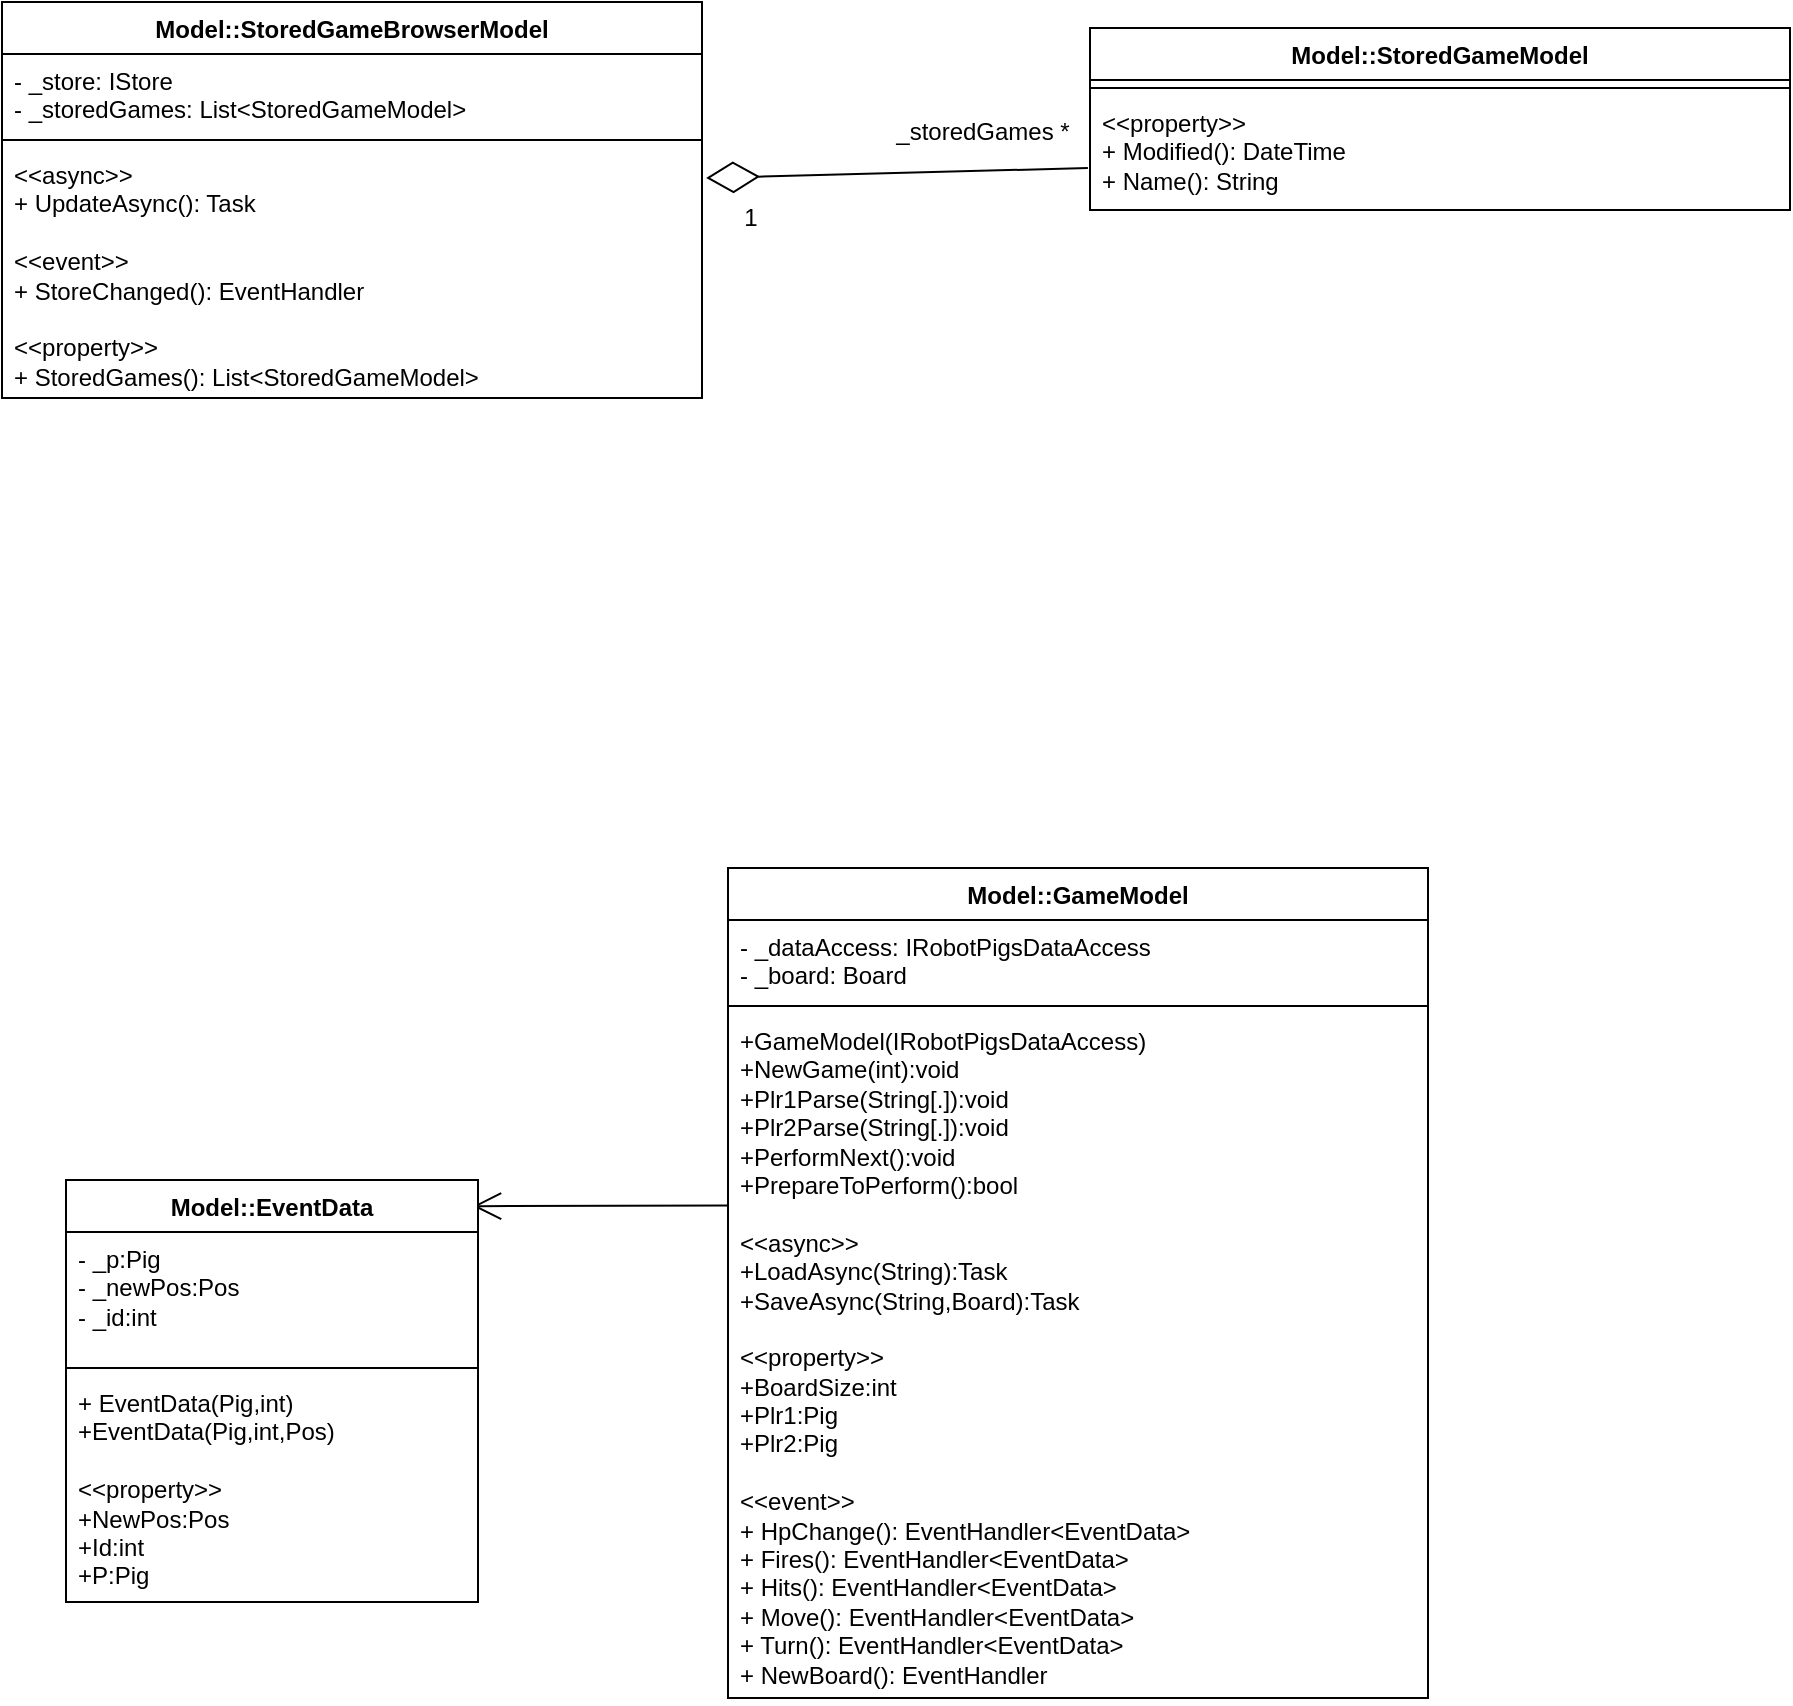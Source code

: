 <mxfile version="22.1.5" type="device">
  <diagram id="C5RBs43oDa-KdzZeNtuy" name="Page-1">
    <mxGraphModel dx="682" dy="733" grid="0" gridSize="10" guides="1" tooltips="1" connect="1" arrows="1" fold="1" page="1" pageScale="1" pageWidth="827" pageHeight="1169" math="0" shadow="0">
      <root>
        <mxCell id="WIyWlLk6GJQsqaUBKTNV-0" />
        <mxCell id="WIyWlLk6GJQsqaUBKTNV-1" parent="WIyWlLk6GJQsqaUBKTNV-0" />
        <mxCell id="380VDxpQ8Sr3hK74BQXG-98" value="Model::GameModel" style="swimlane;fontStyle=1;align=center;verticalAlign=top;childLayout=stackLayout;horizontal=1;startSize=26;horizontalStack=0;resizeParent=1;resizeParentMax=0;resizeLast=0;collapsible=1;marginBottom=0;whiteSpace=wrap;html=1;" parent="WIyWlLk6GJQsqaUBKTNV-1" vertex="1">
          <mxGeometry x="381" y="527" width="350" height="415" as="geometry" />
        </mxCell>
        <mxCell id="380VDxpQ8Sr3hK74BQXG-99" value="&lt;div&gt;- _dataAccess: IRobotPigsDataAccess&lt;/div&gt;&lt;div&gt;- _board: Board&lt;/div&gt;&lt;div&gt;&lt;br&gt;&lt;/div&gt;" style="text;strokeColor=none;fillColor=none;align=left;verticalAlign=top;spacingLeft=4;spacingRight=4;overflow=hidden;rotatable=0;points=[[0,0.5],[1,0.5]];portConstraint=eastwest;whiteSpace=wrap;html=1;" parent="380VDxpQ8Sr3hK74BQXG-98" vertex="1">
          <mxGeometry y="26" width="350" height="39" as="geometry" />
        </mxCell>
        <mxCell id="380VDxpQ8Sr3hK74BQXG-100" value="" style="line;strokeWidth=1;fillColor=none;align=left;verticalAlign=middle;spacingTop=-1;spacingLeft=3;spacingRight=3;rotatable=0;labelPosition=right;points=[];portConstraint=eastwest;strokeColor=inherit;" parent="380VDxpQ8Sr3hK74BQXG-98" vertex="1">
          <mxGeometry y="65" width="350" height="8" as="geometry" />
        </mxCell>
        <mxCell id="380VDxpQ8Sr3hK74BQXG-101" value="&lt;div&gt;+GameModel(IRobotPigsDataAccess)&lt;/div&gt;&lt;div&gt;+NewGame(int):void&lt;/div&gt;&lt;div&gt;+Plr1Parse(String[.]):void&lt;/div&gt;&lt;div&gt;+Plr2Parse(String[.]):void&lt;/div&gt;&lt;div&gt;+PerformNext():void&lt;/div&gt;&lt;div&gt;+PrepareToPerform():bool&lt;/div&gt;&lt;div&gt;&lt;br&gt;&lt;/div&gt;&lt;div&gt;&amp;lt;&amp;lt;async&amp;gt;&amp;gt;&lt;/div&gt;&lt;div&gt;&lt;div&gt;+LoadAsync(String):Task&lt;/div&gt;+SaveAsync(String,Board):Task&lt;/div&gt;&lt;div&gt;&lt;br&gt;&lt;/div&gt;&lt;div&gt;&amp;lt;&amp;lt;property&amp;gt;&amp;gt;&lt;/div&gt;&lt;div&gt;+BoardSize:int&lt;/div&gt;&lt;div&gt;+Plr1:Pig&lt;/div&gt;&lt;div&gt;+Plr2:Pig&lt;/div&gt;&lt;div&gt;&lt;br&gt;&lt;/div&gt;&lt;div&gt;&amp;lt;&amp;lt;event&amp;gt;&amp;gt;&lt;/div&gt;&lt;div&gt;+ HpChange(): EventHandler&amp;lt;EventData&amp;gt;&lt;/div&gt;&lt;div&gt;+ Fires(): EventHandler&amp;lt;EventData&amp;gt;&lt;/div&gt;&lt;div&gt;+ Hits(): EventHandler&amp;lt;EventData&amp;gt;&lt;/div&gt;&lt;div&gt;+ Move(): EventHandler&amp;lt;EventData&amp;gt;&lt;/div&gt;&lt;div&gt;+ Turn(): EventHandler&amp;lt;EventData&amp;gt;&lt;/div&gt;&lt;div&gt;+ NewBoard(): EventHandler&lt;/div&gt;" style="text;strokeColor=none;fillColor=none;align=left;verticalAlign=top;spacingLeft=4;spacingRight=4;overflow=hidden;rotatable=0;points=[[0,0.5],[1,0.5]];portConstraint=eastwest;whiteSpace=wrap;html=1;" parent="380VDxpQ8Sr3hK74BQXG-98" vertex="1">
          <mxGeometry y="73" width="350" height="342" as="geometry" />
        </mxCell>
        <mxCell id="380VDxpQ8Sr3hK74BQXG-110" value="" style="endArrow=open;endFill=1;endSize=12;html=1;rounded=0;exitX=0.001;exitY=0.28;exitDx=0;exitDy=0;exitPerimeter=0;entryX=0.988;entryY=0.062;entryDx=0;entryDy=0;entryPerimeter=0;" parent="WIyWlLk6GJQsqaUBKTNV-1" source="380VDxpQ8Sr3hK74BQXG-101" target="380VDxpQ8Sr3hK74BQXG-120" edge="1">
          <mxGeometry width="160" relative="1" as="geometry">
            <mxPoint x="1024" y="194" as="sourcePoint" />
            <mxPoint x="279" y="721" as="targetPoint" />
            <Array as="points" />
          </mxGeometry>
        </mxCell>
        <mxCell id="380VDxpQ8Sr3hK74BQXG-120" value="Model::EventData" style="swimlane;fontStyle=1;align=center;verticalAlign=top;childLayout=stackLayout;horizontal=1;startSize=26;horizontalStack=0;resizeParent=1;resizeParentMax=0;resizeLast=0;collapsible=1;marginBottom=0;whiteSpace=wrap;html=1;" parent="WIyWlLk6GJQsqaUBKTNV-1" vertex="1">
          <mxGeometry x="50" y="683" width="206" height="211" as="geometry" />
        </mxCell>
        <mxCell id="380VDxpQ8Sr3hK74BQXG-121" value="&lt;div&gt;- _p:Pig&lt;/div&gt;&lt;div&gt;- _newPos:Pos&lt;/div&gt;&lt;div&gt;- _id:int&lt;/div&gt;&lt;div&gt;&lt;br&gt;&lt;/div&gt;" style="text;strokeColor=none;fillColor=none;align=left;verticalAlign=top;spacingLeft=4;spacingRight=4;overflow=hidden;rotatable=0;points=[[0,0.5],[1,0.5]];portConstraint=eastwest;whiteSpace=wrap;html=1;" parent="380VDxpQ8Sr3hK74BQXG-120" vertex="1">
          <mxGeometry y="26" width="206" height="64" as="geometry" />
        </mxCell>
        <mxCell id="380VDxpQ8Sr3hK74BQXG-122" value="" style="line;strokeWidth=1;fillColor=none;align=left;verticalAlign=middle;spacingTop=-1;spacingLeft=3;spacingRight=3;rotatable=0;labelPosition=right;points=[];portConstraint=eastwest;strokeColor=inherit;" parent="380VDxpQ8Sr3hK74BQXG-120" vertex="1">
          <mxGeometry y="90" width="206" height="8" as="geometry" />
        </mxCell>
        <mxCell id="380VDxpQ8Sr3hK74BQXG-123" value="&lt;div&gt;+ EventData(Pig,int)&lt;/div&gt;&lt;div&gt;+EventData(Pig,int,Pos)&lt;/div&gt;&lt;div&gt;&lt;br&gt;&lt;/div&gt;&lt;div&gt;&amp;lt;&amp;lt;property&amp;gt;&amp;gt;&lt;/div&gt;&lt;div&gt;+NewPos:Pos&lt;/div&gt;&lt;div&gt;+Id:int&lt;/div&gt;&lt;div&gt;+P:Pig&lt;br&gt;&lt;/div&gt;" style="text;strokeColor=none;fillColor=none;align=left;verticalAlign=top;spacingLeft=4;spacingRight=4;overflow=hidden;rotatable=0;points=[[0,0.5],[1,0.5]];portConstraint=eastwest;whiteSpace=wrap;html=1;" parent="380VDxpQ8Sr3hK74BQXG-120" vertex="1">
          <mxGeometry y="98" width="206" height="113" as="geometry" />
        </mxCell>
        <mxCell id="VlgEMHUf0a1wPmysO5nI-5" value="Model::StoredGameBrowserModel" style="swimlane;fontStyle=1;align=center;verticalAlign=top;childLayout=stackLayout;horizontal=1;startSize=26;horizontalStack=0;resizeParent=1;resizeParentMax=0;resizeLast=0;collapsible=1;marginBottom=0;whiteSpace=wrap;html=1;" vertex="1" parent="WIyWlLk6GJQsqaUBKTNV-1">
          <mxGeometry x="18" y="94" width="350" height="198" as="geometry" />
        </mxCell>
        <mxCell id="VlgEMHUf0a1wPmysO5nI-6" value="&lt;div&gt;- _store: IStore&lt;/div&gt;&lt;div&gt;- _storedGames: List&amp;lt;StoredGameModel&amp;gt;&lt;br&gt;&lt;/div&gt;" style="text;strokeColor=none;fillColor=none;align=left;verticalAlign=top;spacingLeft=4;spacingRight=4;overflow=hidden;rotatable=0;points=[[0,0.5],[1,0.5]];portConstraint=eastwest;whiteSpace=wrap;html=1;" vertex="1" parent="VlgEMHUf0a1wPmysO5nI-5">
          <mxGeometry y="26" width="350" height="39" as="geometry" />
        </mxCell>
        <mxCell id="VlgEMHUf0a1wPmysO5nI-7" value="" style="line;strokeWidth=1;fillColor=none;align=left;verticalAlign=middle;spacingTop=-1;spacingLeft=3;spacingRight=3;rotatable=0;labelPosition=right;points=[];portConstraint=eastwest;strokeColor=inherit;" vertex="1" parent="VlgEMHUf0a1wPmysO5nI-5">
          <mxGeometry y="65" width="350" height="8" as="geometry" />
        </mxCell>
        <mxCell id="VlgEMHUf0a1wPmysO5nI-8" value="&lt;div&gt;&amp;lt;&amp;lt;async&amp;gt;&amp;gt;&lt;/div&gt;&lt;div&gt;+ UpdateAsync(): Task&lt;/div&gt;&lt;div&gt;&lt;br&gt;&lt;/div&gt;&lt;div&gt;&amp;lt;&amp;lt;event&amp;gt;&amp;gt;&lt;/div&gt;&lt;div&gt;+ StoreChanged(): EventHandler&lt;/div&gt;&lt;div&gt;&lt;br&gt;&lt;/div&gt;&lt;div&gt;&amp;lt;&amp;lt;property&amp;gt;&amp;gt;&lt;/div&gt;&lt;div&gt;+ StoredGames(): List&amp;lt;StoredGameModel&amp;gt;&lt;br&gt;&lt;/div&gt;" style="text;strokeColor=none;fillColor=none;align=left;verticalAlign=top;spacingLeft=4;spacingRight=4;overflow=hidden;rotatable=0;points=[[0,0.5],[1,0.5]];portConstraint=eastwest;whiteSpace=wrap;html=1;" vertex="1" parent="VlgEMHUf0a1wPmysO5nI-5">
          <mxGeometry y="73" width="350" height="125" as="geometry" />
        </mxCell>
        <mxCell id="VlgEMHUf0a1wPmysO5nI-9" value="Model::StoredGameModel" style="swimlane;fontStyle=1;align=center;verticalAlign=top;childLayout=stackLayout;horizontal=1;startSize=26;horizontalStack=0;resizeParent=1;resizeParentMax=0;resizeLast=0;collapsible=1;marginBottom=0;whiteSpace=wrap;html=1;" vertex="1" parent="WIyWlLk6GJQsqaUBKTNV-1">
          <mxGeometry x="562" y="107" width="350" height="91" as="geometry" />
        </mxCell>
        <mxCell id="VlgEMHUf0a1wPmysO5nI-11" value="" style="line;strokeWidth=1;fillColor=none;align=left;verticalAlign=middle;spacingTop=-1;spacingLeft=3;spacingRight=3;rotatable=0;labelPosition=right;points=[];portConstraint=eastwest;strokeColor=inherit;" vertex="1" parent="VlgEMHUf0a1wPmysO5nI-9">
          <mxGeometry y="26" width="350" height="8" as="geometry" />
        </mxCell>
        <mxCell id="VlgEMHUf0a1wPmysO5nI-12" value="&lt;div&gt;&amp;lt;&amp;lt;property&amp;gt;&amp;gt;&lt;/div&gt;&lt;div&gt;+ Modified(): DateTime&lt;/div&gt;&lt;div&gt;+ Name(): String&lt;br&gt;&lt;/div&gt;" style="text;strokeColor=none;fillColor=none;align=left;verticalAlign=top;spacingLeft=4;spacingRight=4;overflow=hidden;rotatable=0;points=[[0,0.5],[1,0.5]];portConstraint=eastwest;whiteSpace=wrap;html=1;" vertex="1" parent="VlgEMHUf0a1wPmysO5nI-9">
          <mxGeometry y="34" width="350" height="57" as="geometry" />
        </mxCell>
        <mxCell id="VlgEMHUf0a1wPmysO5nI-13" value="" style="endArrow=diamondThin;endFill=0;endSize=24;html=1;rounded=0;entryX=1.006;entryY=0.12;entryDx=0;entryDy=0;entryPerimeter=0;exitX=-0.003;exitY=0.632;exitDx=0;exitDy=0;exitPerimeter=0;" edge="1" parent="WIyWlLk6GJQsqaUBKTNV-1" source="VlgEMHUf0a1wPmysO5nI-12" target="VlgEMHUf0a1wPmysO5nI-8">
          <mxGeometry width="160" relative="1" as="geometry">
            <mxPoint x="413" y="260" as="sourcePoint" />
            <mxPoint x="573" y="260" as="targetPoint" />
          </mxGeometry>
        </mxCell>
        <mxCell id="VlgEMHUf0a1wPmysO5nI-14" value="_storedGames *" style="text;html=1;align=center;verticalAlign=middle;resizable=0;points=[];autosize=1;strokeColor=none;fillColor=none;" vertex="1" parent="WIyWlLk6GJQsqaUBKTNV-1">
          <mxGeometry x="453" y="146" width="109" height="26" as="geometry" />
        </mxCell>
        <mxCell id="VlgEMHUf0a1wPmysO5nI-15" value="1" style="text;html=1;align=center;verticalAlign=middle;resizable=0;points=[];autosize=1;strokeColor=none;fillColor=none;" vertex="1" parent="WIyWlLk6GJQsqaUBKTNV-1">
          <mxGeometry x="379" y="189" width="25" height="26" as="geometry" />
        </mxCell>
      </root>
    </mxGraphModel>
  </diagram>
</mxfile>

